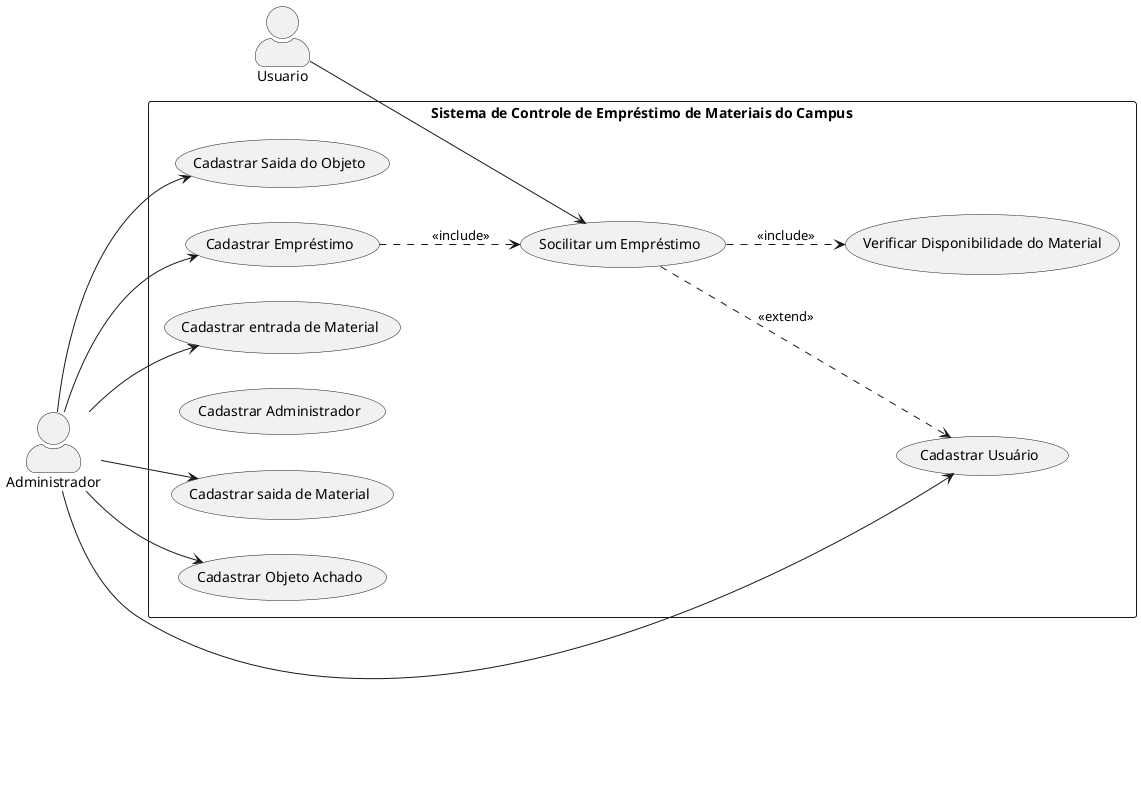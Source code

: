 @startuml
left to right direction
skinparam actorPosition top
skinparam actorStyle awesome

actor Administrador as A
actor Usuario as U

rectangle "Sistema de Controle de Empréstimo de Materiais do Campus" {
  
  usecase "Cadastrar Empréstimo" as CE1
  usecase "Cadastrar entrada de Material" as CE2
  usecase "Cadastrar saida de Material" as CE3
  usecase "Cadastrar Usuário" as CE4
  usecase "Socilitar um Empréstimo" as CE5
  usecase "Cadastrar Administrador" as CE6
  usecase "Verificar Disponibilidade do Material" as CE7
  usecase "Cadastrar Objeto Achado" as CO1
  usecase "Cadastrar Saida do Objeto" as CO2
  

  A --> CE1
  A --> CE2
  A --> CE3
  A --> CE4
  A --> CO1
  A --> CO2

  
  U --> CE5

  CE1 .-> CE5 : <<include>>
  CE5 .-> CE7 : <<include>>
  CE5 .-> CE4 : <<extend>>
}

@enduml
